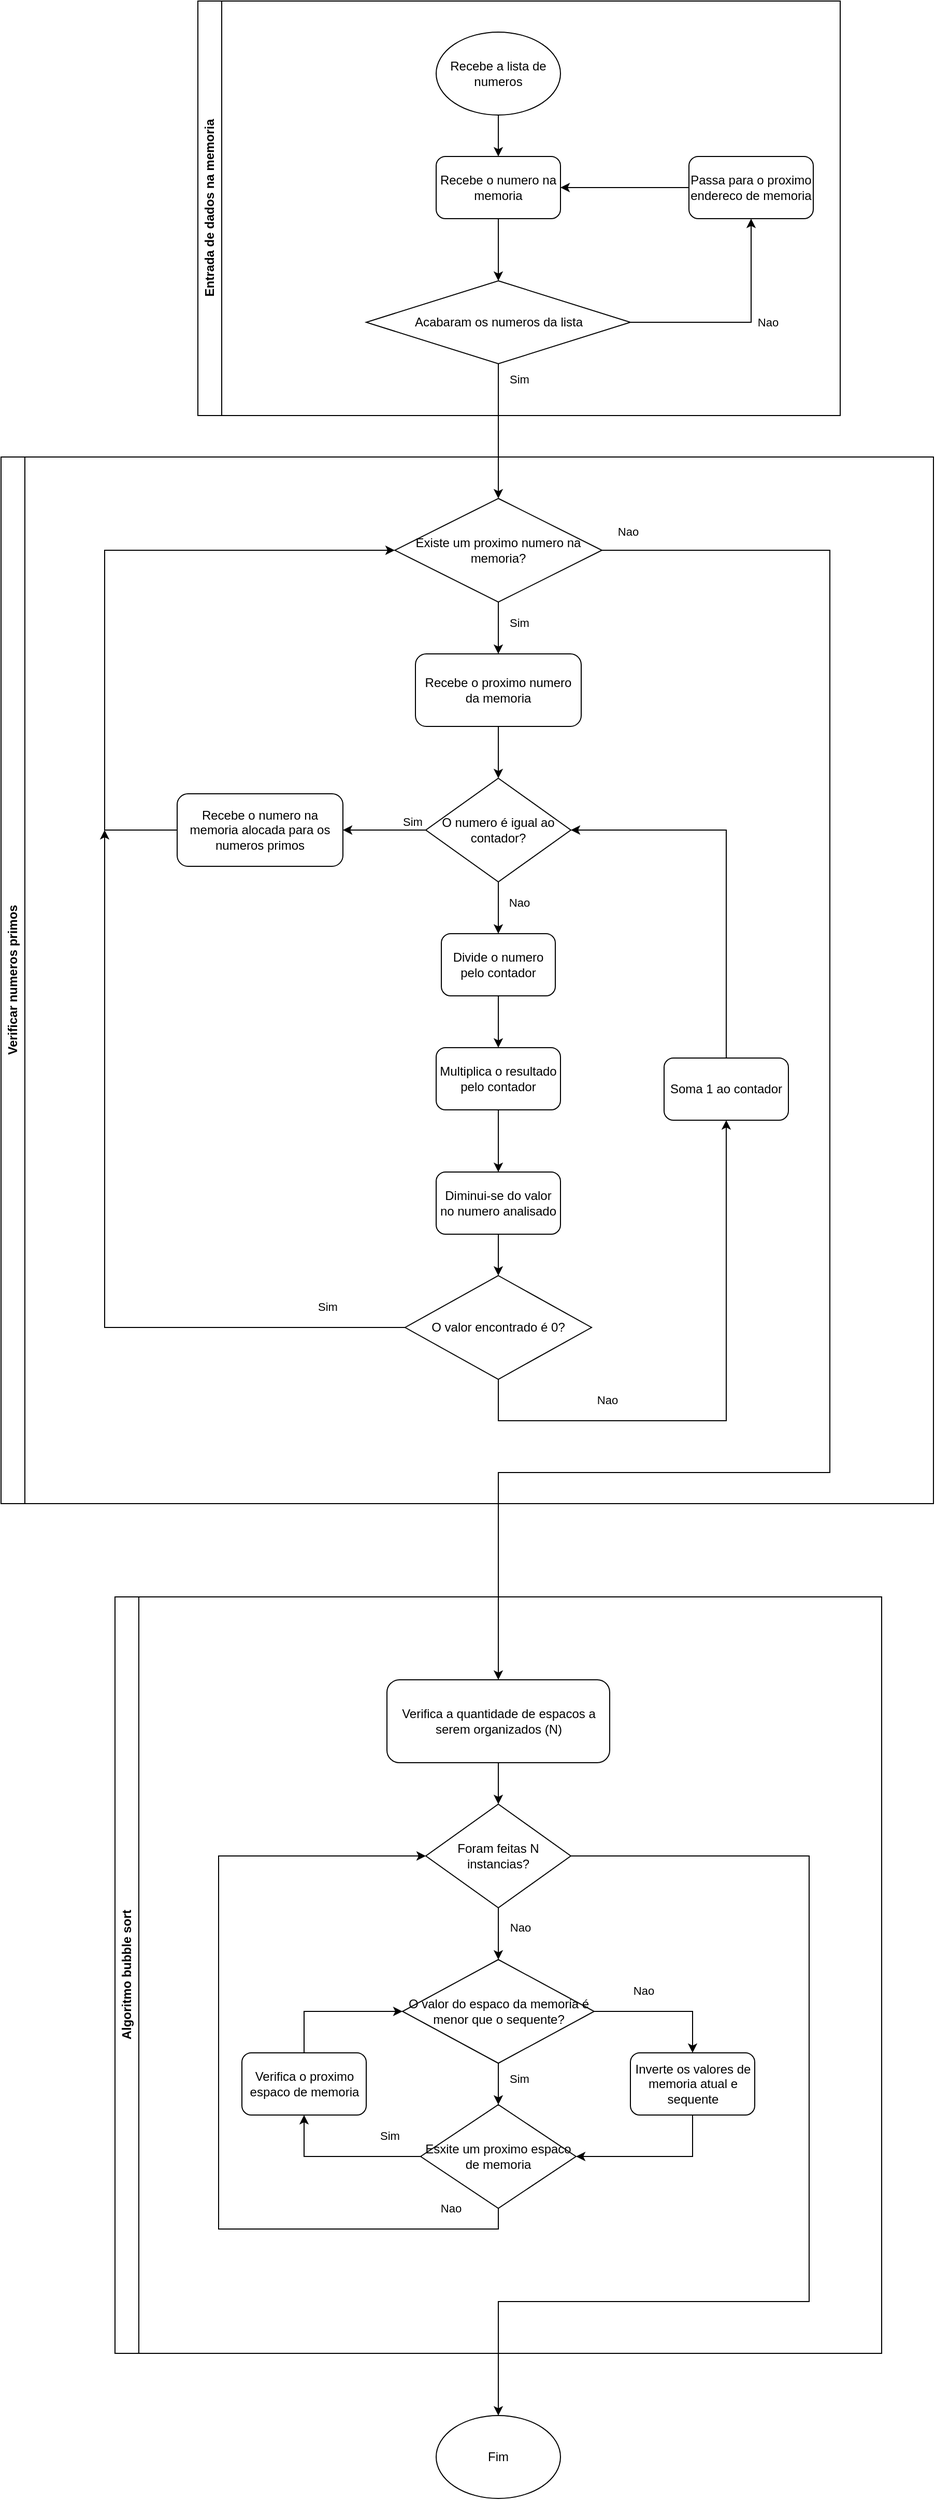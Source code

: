 <mxfile version="21.7.4" type="device">
  <diagram id="C5RBs43oDa-KdzZeNtuy" name="Page-1">
    <mxGraphModel dx="5607" dy="2607" grid="1" gridSize="10" guides="1" tooltips="1" connect="1" arrows="1" fold="1" page="1" pageScale="1" pageWidth="827" pageHeight="1169" math="0" shadow="0">
      <root>
        <mxCell id="WIyWlLk6GJQsqaUBKTNV-0" />
        <mxCell id="WIyWlLk6GJQsqaUBKTNV-1" parent="WIyWlLk6GJQsqaUBKTNV-0" />
        <mxCell id="MuDeWgAl53Q1_saK0y0E-1" style="edgeStyle=orthogonalEdgeStyle;rounded=0;orthogonalLoop=1;jettySize=auto;html=1;exitX=0.5;exitY=1;exitDx=0;exitDy=0;entryX=0.5;entryY=0;entryDx=0;entryDy=0;" edge="1" parent="WIyWlLk6GJQsqaUBKTNV-1" source="MuDeWgAl53Q1_saK0y0E-0">
          <mxGeometry relative="1" as="geometry">
            <mxPoint x="110" y="170" as="targetPoint" />
          </mxGeometry>
        </mxCell>
        <mxCell id="MuDeWgAl53Q1_saK0y0E-0" value="&lt;div&gt;Recebe a lista de numeros&lt;/div&gt;" style="ellipse;whiteSpace=wrap;html=1;" vertex="1" parent="WIyWlLk6GJQsqaUBKTNV-1">
          <mxGeometry x="50" y="50" width="120" height="80" as="geometry" />
        </mxCell>
        <mxCell id="MuDeWgAl53Q1_saK0y0E-4" style="edgeStyle=orthogonalEdgeStyle;rounded=0;orthogonalLoop=1;jettySize=auto;html=1;exitX=0.5;exitY=1;exitDx=0;exitDy=0;entryX=0.5;entryY=0;entryDx=0;entryDy=0;" edge="1" parent="WIyWlLk6GJQsqaUBKTNV-1" source="MuDeWgAl53Q1_saK0y0E-2" target="MuDeWgAl53Q1_saK0y0E-3">
          <mxGeometry relative="1" as="geometry" />
        </mxCell>
        <mxCell id="MuDeWgAl53Q1_saK0y0E-2" value="Recebe o numero na memoria" style="rounded=1;whiteSpace=wrap;html=1;" vertex="1" parent="WIyWlLk6GJQsqaUBKTNV-1">
          <mxGeometry x="50" y="170" width="120" height="60" as="geometry" />
        </mxCell>
        <mxCell id="MuDeWgAl53Q1_saK0y0E-6" style="edgeStyle=orthogonalEdgeStyle;rounded=0;orthogonalLoop=1;jettySize=auto;html=1;exitX=1;exitY=0.5;exitDx=0;exitDy=0;" edge="1" parent="WIyWlLk6GJQsqaUBKTNV-1" source="MuDeWgAl53Q1_saK0y0E-3" target="MuDeWgAl53Q1_saK0y0E-5">
          <mxGeometry relative="1" as="geometry" />
        </mxCell>
        <mxCell id="MuDeWgAl53Q1_saK0y0E-7" value="Nao" style="edgeLabel;html=1;align=center;verticalAlign=middle;resizable=0;points=[];" vertex="1" connectable="0" parent="MuDeWgAl53Q1_saK0y0E-6">
          <mxGeometry x="0.205" y="1" relative="1" as="geometry">
            <mxPoint x="17" y="14" as="offset" />
          </mxGeometry>
        </mxCell>
        <mxCell id="MuDeWgAl53Q1_saK0y0E-13" style="edgeStyle=orthogonalEdgeStyle;rounded=0;orthogonalLoop=1;jettySize=auto;html=1;exitX=0.5;exitY=1;exitDx=0;exitDy=0;entryX=0.5;entryY=0;entryDx=0;entryDy=0;" edge="1" parent="WIyWlLk6GJQsqaUBKTNV-1" source="MuDeWgAl53Q1_saK0y0E-3" target="MuDeWgAl53Q1_saK0y0E-46">
          <mxGeometry relative="1" as="geometry">
            <mxPoint x="110" y="510" as="targetPoint" />
          </mxGeometry>
        </mxCell>
        <mxCell id="MuDeWgAl53Q1_saK0y0E-14" value="Sim" style="edgeLabel;html=1;align=center;verticalAlign=middle;resizable=0;points=[];" vertex="1" connectable="0" parent="MuDeWgAl53Q1_saK0y0E-13">
          <mxGeometry x="0.093" y="-1" relative="1" as="geometry">
            <mxPoint x="21" y="-56" as="offset" />
          </mxGeometry>
        </mxCell>
        <mxCell id="MuDeWgAl53Q1_saK0y0E-3" value="Acabaram os numeros da lista" style="rhombus;whiteSpace=wrap;html=1;" vertex="1" parent="WIyWlLk6GJQsqaUBKTNV-1">
          <mxGeometry x="-17.5" y="290" width="255" height="80" as="geometry" />
        </mxCell>
        <mxCell id="MuDeWgAl53Q1_saK0y0E-8" style="edgeStyle=orthogonalEdgeStyle;rounded=0;orthogonalLoop=1;jettySize=auto;html=1;exitX=0;exitY=0.5;exitDx=0;exitDy=0;entryX=1;entryY=0.5;entryDx=0;entryDy=0;" edge="1" parent="WIyWlLk6GJQsqaUBKTNV-1" source="MuDeWgAl53Q1_saK0y0E-5" target="MuDeWgAl53Q1_saK0y0E-2">
          <mxGeometry relative="1" as="geometry" />
        </mxCell>
        <mxCell id="MuDeWgAl53Q1_saK0y0E-5" value="Passa para o proximo endereco de memoria" style="rounded=1;whiteSpace=wrap;html=1;" vertex="1" parent="WIyWlLk6GJQsqaUBKTNV-1">
          <mxGeometry x="294" y="170" width="120" height="60" as="geometry" />
        </mxCell>
        <mxCell id="MuDeWgAl53Q1_saK0y0E-15" value="&lt;div&gt;Entrada de dados na memoria&lt;/div&gt;" style="swimlane;horizontal=0;whiteSpace=wrap;html=1;" vertex="1" parent="WIyWlLk6GJQsqaUBKTNV-1">
          <mxGeometry x="-180" y="20" width="620" height="400" as="geometry" />
        </mxCell>
        <mxCell id="MuDeWgAl53Q1_saK0y0E-29" style="edgeStyle=orthogonalEdgeStyle;rounded=0;orthogonalLoop=1;jettySize=auto;html=1;exitX=0.5;exitY=1;exitDx=0;exitDy=0;entryX=0.5;entryY=0;entryDx=0;entryDy=0;" edge="1" parent="WIyWlLk6GJQsqaUBKTNV-1" source="MuDeWgAl53Q1_saK0y0E-19" target="MuDeWgAl53Q1_saK0y0E-28">
          <mxGeometry relative="1" as="geometry" />
        </mxCell>
        <mxCell id="MuDeWgAl53Q1_saK0y0E-30" value="Nao" style="edgeLabel;html=1;align=center;verticalAlign=middle;resizable=0;points=[];" vertex="1" connectable="0" parent="MuDeWgAl53Q1_saK0y0E-29">
          <mxGeometry x="0.053" y="3" relative="1" as="geometry">
            <mxPoint x="17" y="-7" as="offset" />
          </mxGeometry>
        </mxCell>
        <mxCell id="MuDeWgAl53Q1_saK0y0E-19" value="O numero é igual ao contador?" style="rhombus;whiteSpace=wrap;html=1;" vertex="1" parent="WIyWlLk6GJQsqaUBKTNV-1">
          <mxGeometry x="40" y="770" width="140" height="100" as="geometry" />
        </mxCell>
        <mxCell id="MuDeWgAl53Q1_saK0y0E-33" style="edgeStyle=orthogonalEdgeStyle;rounded=0;orthogonalLoop=1;jettySize=auto;html=1;exitX=0.5;exitY=1;exitDx=0;exitDy=0;entryX=0.5;entryY=0;entryDx=0;entryDy=0;" edge="1" parent="WIyWlLk6GJQsqaUBKTNV-1" source="MuDeWgAl53Q1_saK0y0E-28" target="MuDeWgAl53Q1_saK0y0E-32">
          <mxGeometry relative="1" as="geometry" />
        </mxCell>
        <mxCell id="MuDeWgAl53Q1_saK0y0E-28" value="Divide o numero pelo contador" style="rounded=1;whiteSpace=wrap;html=1;" vertex="1" parent="WIyWlLk6GJQsqaUBKTNV-1">
          <mxGeometry x="55" y="920" width="110" height="60" as="geometry" />
        </mxCell>
        <mxCell id="MuDeWgAl53Q1_saK0y0E-31" style="edgeStyle=orthogonalEdgeStyle;rounded=0;orthogonalLoop=1;jettySize=auto;html=1;exitX=0.5;exitY=1;exitDx=0;exitDy=0;entryX=0.5;entryY=0;entryDx=0;entryDy=0;" edge="1" parent="WIyWlLk6GJQsqaUBKTNV-1" source="MuDeWgAl53Q1_saK0y0E-32">
          <mxGeometry relative="1" as="geometry">
            <mxPoint x="110" y="1150" as="targetPoint" />
          </mxGeometry>
        </mxCell>
        <mxCell id="MuDeWgAl53Q1_saK0y0E-32" value="Multiplica o resultado pelo contador" style="rounded=1;whiteSpace=wrap;html=1;" vertex="1" parent="WIyWlLk6GJQsqaUBKTNV-1">
          <mxGeometry x="50" y="1030" width="120" height="60" as="geometry" />
        </mxCell>
        <mxCell id="MuDeWgAl53Q1_saK0y0E-40" style="edgeStyle=orthogonalEdgeStyle;rounded=0;orthogonalLoop=1;jettySize=auto;html=1;exitX=0.5;exitY=1;exitDx=0;exitDy=0;entryX=0.5;entryY=0;entryDx=0;entryDy=0;" edge="1" parent="WIyWlLk6GJQsqaUBKTNV-1" source="MuDeWgAl53Q1_saK0y0E-34" target="MuDeWgAl53Q1_saK0y0E-39">
          <mxGeometry relative="1" as="geometry" />
        </mxCell>
        <mxCell id="MuDeWgAl53Q1_saK0y0E-34" value="Diminui-se do valor no numero analisado " style="rounded=1;whiteSpace=wrap;html=1;" vertex="1" parent="WIyWlLk6GJQsqaUBKTNV-1">
          <mxGeometry x="50" y="1150" width="120" height="60" as="geometry" />
        </mxCell>
        <mxCell id="MuDeWgAl53Q1_saK0y0E-54" style="edgeStyle=orthogonalEdgeStyle;rounded=0;orthogonalLoop=1;jettySize=auto;html=1;exitX=0.5;exitY=1;exitDx=0;exitDy=0;entryX=0.5;entryY=1;entryDx=0;entryDy=0;" edge="1" parent="WIyWlLk6GJQsqaUBKTNV-1" source="MuDeWgAl53Q1_saK0y0E-39" target="MuDeWgAl53Q1_saK0y0E-43">
          <mxGeometry relative="1" as="geometry">
            <Array as="points">
              <mxPoint x="110" y="1390" />
              <mxPoint x="330" y="1390" />
            </Array>
          </mxGeometry>
        </mxCell>
        <mxCell id="MuDeWgAl53Q1_saK0y0E-55" value="&lt;div&gt;Nao&lt;/div&gt;" style="edgeLabel;html=1;align=center;verticalAlign=middle;resizable=0;points=[];" vertex="1" connectable="0" parent="MuDeWgAl53Q1_saK0y0E-54">
          <mxGeometry x="-0.3" y="4" relative="1" as="geometry">
            <mxPoint x="-48" y="-16" as="offset" />
          </mxGeometry>
        </mxCell>
        <mxCell id="MuDeWgAl53Q1_saK0y0E-39" value="O valor encontrado é 0?" style="rhombus;whiteSpace=wrap;html=1;" vertex="1" parent="WIyWlLk6GJQsqaUBKTNV-1">
          <mxGeometry x="20" y="1250" width="180" height="100" as="geometry" />
        </mxCell>
        <mxCell id="MuDeWgAl53Q1_saK0y0E-44" style="edgeStyle=orthogonalEdgeStyle;rounded=0;orthogonalLoop=1;jettySize=auto;html=1;exitX=0.5;exitY=0;exitDx=0;exitDy=0;entryX=1;entryY=0.5;entryDx=0;entryDy=0;" edge="1" parent="WIyWlLk6GJQsqaUBKTNV-1" source="MuDeWgAl53Q1_saK0y0E-43" target="MuDeWgAl53Q1_saK0y0E-19">
          <mxGeometry relative="1" as="geometry">
            <mxPoint x="600" y="830" as="targetPoint" />
          </mxGeometry>
        </mxCell>
        <mxCell id="MuDeWgAl53Q1_saK0y0E-43" value="Soma 1 ao contador" style="rounded=1;whiteSpace=wrap;html=1;" vertex="1" parent="WIyWlLk6GJQsqaUBKTNV-1">
          <mxGeometry x="270" y="1040" width="120" height="60" as="geometry" />
        </mxCell>
        <mxCell id="MuDeWgAl53Q1_saK0y0E-45" value="Verificar numeros primos" style="swimlane;horizontal=0;whiteSpace=wrap;html=1;" vertex="1" parent="WIyWlLk6GJQsqaUBKTNV-1">
          <mxGeometry x="-370" y="460" width="900" height="1010" as="geometry" />
        </mxCell>
        <mxCell id="MuDeWgAl53Q1_saK0y0E-57" style="edgeStyle=orthogonalEdgeStyle;rounded=0;orthogonalLoop=1;jettySize=auto;html=1;exitX=0.5;exitY=1;exitDx=0;exitDy=0;entryX=0.5;entryY=0;entryDx=0;entryDy=0;" edge="1" parent="WIyWlLk6GJQsqaUBKTNV-1" source="MuDeWgAl53Q1_saK0y0E-46" target="MuDeWgAl53Q1_saK0y0E-47">
          <mxGeometry relative="1" as="geometry" />
        </mxCell>
        <mxCell id="MuDeWgAl53Q1_saK0y0E-59" value="&lt;div&gt;Sim&lt;/div&gt;" style="edgeLabel;html=1;align=center;verticalAlign=middle;resizable=0;points=[];" vertex="1" connectable="0" parent="MuDeWgAl53Q1_saK0y0E-57">
          <mxGeometry x="-0.52" y="-6" relative="1" as="geometry">
            <mxPoint x="26" y="8" as="offset" />
          </mxGeometry>
        </mxCell>
        <mxCell id="MuDeWgAl53Q1_saK0y0E-60" style="edgeStyle=orthogonalEdgeStyle;rounded=0;orthogonalLoop=1;jettySize=auto;html=1;exitX=1;exitY=0.5;exitDx=0;exitDy=0;entryX=0.5;entryY=0;entryDx=0;entryDy=0;" edge="1" parent="WIyWlLk6GJQsqaUBKTNV-1" source="MuDeWgAl53Q1_saK0y0E-46" target="MuDeWgAl53Q1_saK0y0E-67">
          <mxGeometry relative="1" as="geometry">
            <mxPoint x="115.0" y="1640" as="targetPoint" />
            <Array as="points">
              <mxPoint x="430" y="550" />
              <mxPoint x="430" y="1440" />
              <mxPoint x="110" y="1440" />
            </Array>
          </mxGeometry>
        </mxCell>
        <mxCell id="MuDeWgAl53Q1_saK0y0E-61" value="&lt;div&gt;Nao&lt;/div&gt;" style="edgeLabel;html=1;align=center;verticalAlign=middle;resizable=0;points=[];" vertex="1" connectable="0" parent="MuDeWgAl53Q1_saK0y0E-60">
          <mxGeometry x="-0.725" y="-2" relative="1" as="geometry">
            <mxPoint x="-193" y="-22" as="offset" />
          </mxGeometry>
        </mxCell>
        <mxCell id="MuDeWgAl53Q1_saK0y0E-46" value="&lt;div&gt;Existe um proximo numero na memoria?&lt;/div&gt;" style="rhombus;whiteSpace=wrap;html=1;" vertex="1" parent="WIyWlLk6GJQsqaUBKTNV-1">
          <mxGeometry x="10" y="500" width="200" height="100" as="geometry" />
        </mxCell>
        <mxCell id="MuDeWgAl53Q1_saK0y0E-58" style="edgeStyle=orthogonalEdgeStyle;rounded=0;orthogonalLoop=1;jettySize=auto;html=1;exitX=0.5;exitY=1;exitDx=0;exitDy=0;entryX=0.5;entryY=0;entryDx=0;entryDy=0;" edge="1" parent="WIyWlLk6GJQsqaUBKTNV-1" source="MuDeWgAl53Q1_saK0y0E-47" target="MuDeWgAl53Q1_saK0y0E-19">
          <mxGeometry relative="1" as="geometry" />
        </mxCell>
        <mxCell id="MuDeWgAl53Q1_saK0y0E-47" value="Recebe o proximo numero da memoria" style="rounded=1;whiteSpace=wrap;html=1;" vertex="1" parent="WIyWlLk6GJQsqaUBKTNV-1">
          <mxGeometry x="30" y="650" width="160" height="70" as="geometry" />
        </mxCell>
        <mxCell id="MuDeWgAl53Q1_saK0y0E-48" style="edgeStyle=orthogonalEdgeStyle;rounded=0;orthogonalLoop=1;jettySize=auto;html=1;exitX=0;exitY=0.5;exitDx=0;exitDy=0;entryX=1;entryY=0.5;entryDx=0;entryDy=0;" edge="1" parent="WIyWlLk6GJQsqaUBKTNV-1" source="MuDeWgAl53Q1_saK0y0E-19" target="MuDeWgAl53Q1_saK0y0E-51">
          <mxGeometry relative="1" as="geometry">
            <mxPoint x="-65" y="1069.41" as="targetPoint" />
            <mxPoint x="-155" y="1069.41" as="sourcePoint" />
          </mxGeometry>
        </mxCell>
        <mxCell id="MuDeWgAl53Q1_saK0y0E-49" value="Sim" style="edgeLabel;html=1;align=center;verticalAlign=middle;resizable=0;points=[];" vertex="1" connectable="0" parent="MuDeWgAl53Q1_saK0y0E-48">
          <mxGeometry x="-0.381" y="1" relative="1" as="geometry">
            <mxPoint x="12" y="-9" as="offset" />
          </mxGeometry>
        </mxCell>
        <mxCell id="MuDeWgAl53Q1_saK0y0E-56" style="edgeStyle=orthogonalEdgeStyle;rounded=0;orthogonalLoop=1;jettySize=auto;html=1;exitX=0;exitY=0.5;exitDx=0;exitDy=0;entryX=0;entryY=0.5;entryDx=0;entryDy=0;" edge="1" parent="WIyWlLk6GJQsqaUBKTNV-1" source="MuDeWgAl53Q1_saK0y0E-51" target="MuDeWgAl53Q1_saK0y0E-46">
          <mxGeometry relative="1" as="geometry">
            <Array as="points">
              <mxPoint x="-270" y="820" />
              <mxPoint x="-270" y="550" />
            </Array>
          </mxGeometry>
        </mxCell>
        <mxCell id="MuDeWgAl53Q1_saK0y0E-51" value="Recebe o numero na memoria alocada para os numeros primos" style="rounded=1;whiteSpace=wrap;html=1;" vertex="1" parent="WIyWlLk6GJQsqaUBKTNV-1">
          <mxGeometry x="-200" y="785" width="160" height="70" as="geometry" />
        </mxCell>
        <mxCell id="MuDeWgAl53Q1_saK0y0E-52" style="edgeStyle=orthogonalEdgeStyle;rounded=0;orthogonalLoop=1;jettySize=auto;html=1;exitX=0;exitY=0.5;exitDx=0;exitDy=0;" edge="1" parent="WIyWlLk6GJQsqaUBKTNV-1" source="MuDeWgAl53Q1_saK0y0E-39">
          <mxGeometry relative="1" as="geometry">
            <mxPoint x="-270" y="820" as="targetPoint" />
            <mxPoint x="-320" y="1400" as="sourcePoint" />
            <Array as="points">
              <mxPoint x="-270" y="1300" />
              <mxPoint x="-270" y="820" />
            </Array>
          </mxGeometry>
        </mxCell>
        <mxCell id="MuDeWgAl53Q1_saK0y0E-53" value="&lt;div&gt;Sim&lt;/div&gt;" style="edgeLabel;html=1;align=center;verticalAlign=middle;resizable=0;points=[];" vertex="1" connectable="0" parent="MuDeWgAl53Q1_saK0y0E-52">
          <mxGeometry x="-0.769" y="3" relative="1" as="geometry">
            <mxPoint x="14" y="-23" as="offset" />
          </mxGeometry>
        </mxCell>
        <mxCell id="MuDeWgAl53Q1_saK0y0E-66" value="Algoritmo bubble sort" style="swimlane;horizontal=0;whiteSpace=wrap;html=1;" vertex="1" parent="WIyWlLk6GJQsqaUBKTNV-1">
          <mxGeometry x="-260" y="1560" width="740" height="730" as="geometry" />
        </mxCell>
        <mxCell id="MuDeWgAl53Q1_saK0y0E-75" style="edgeStyle=orthogonalEdgeStyle;rounded=0;orthogonalLoop=1;jettySize=auto;html=1;exitX=0.5;exitY=1;exitDx=0;exitDy=0;entryX=0.5;entryY=0;entryDx=0;entryDy=0;" edge="1" parent="WIyWlLk6GJQsqaUBKTNV-1" source="MuDeWgAl53Q1_saK0y0E-67" target="MuDeWgAl53Q1_saK0y0E-72">
          <mxGeometry relative="1" as="geometry" />
        </mxCell>
        <mxCell id="MuDeWgAl53Q1_saK0y0E-67" value="Verifica a quantidade de espacos a serem organizados (N)" style="rounded=1;whiteSpace=wrap;html=1;" vertex="1" parent="WIyWlLk6GJQsqaUBKTNV-1">
          <mxGeometry x="2.5" y="1640" width="215" height="80" as="geometry" />
        </mxCell>
        <mxCell id="MuDeWgAl53Q1_saK0y0E-69" value="Fim" style="ellipse;whiteSpace=wrap;html=1;" vertex="1" parent="WIyWlLk6GJQsqaUBKTNV-1">
          <mxGeometry x="50" y="2350" width="120" height="80" as="geometry" />
        </mxCell>
        <mxCell id="MuDeWgAl53Q1_saK0y0E-70" style="edgeStyle=orthogonalEdgeStyle;rounded=0;orthogonalLoop=1;jettySize=auto;html=1;exitX=0.5;exitY=1;exitDx=0;exitDy=0;entryX=0.5;entryY=0;entryDx=0;entryDy=0;" edge="1" parent="WIyWlLk6GJQsqaUBKTNV-1" source="MuDeWgAl53Q1_saK0y0E-72">
          <mxGeometry relative="1" as="geometry">
            <mxPoint x="110" y="1910" as="targetPoint" />
          </mxGeometry>
        </mxCell>
        <mxCell id="MuDeWgAl53Q1_saK0y0E-71" value="Nao" style="edgeLabel;html=1;align=center;verticalAlign=middle;resizable=0;points=[];" vertex="1" connectable="0" parent="MuDeWgAl53Q1_saK0y0E-70">
          <mxGeometry x="0.053" y="3" relative="1" as="geometry">
            <mxPoint x="17" y="-7" as="offset" />
          </mxGeometry>
        </mxCell>
        <mxCell id="MuDeWgAl53Q1_saK0y0E-96" style="edgeStyle=orthogonalEdgeStyle;rounded=0;orthogonalLoop=1;jettySize=auto;html=1;exitX=1;exitY=0.5;exitDx=0;exitDy=0;entryX=0.5;entryY=0;entryDx=0;entryDy=0;" edge="1" parent="WIyWlLk6GJQsqaUBKTNV-1" source="MuDeWgAl53Q1_saK0y0E-72" target="MuDeWgAl53Q1_saK0y0E-69">
          <mxGeometry relative="1" as="geometry">
            <mxPoint x="250" y="2320" as="targetPoint" />
            <Array as="points">
              <mxPoint x="410" y="1810" />
              <mxPoint x="410" y="2240" />
              <mxPoint x="110" y="2240" />
            </Array>
          </mxGeometry>
        </mxCell>
        <mxCell id="MuDeWgAl53Q1_saK0y0E-72" value="Foram feitas N instancias?" style="rhombus;whiteSpace=wrap;html=1;" vertex="1" parent="WIyWlLk6GJQsqaUBKTNV-1">
          <mxGeometry x="40" y="1760" width="140" height="100" as="geometry" />
        </mxCell>
        <mxCell id="MuDeWgAl53Q1_saK0y0E-80" style="edgeStyle=orthogonalEdgeStyle;rounded=0;orthogonalLoop=1;jettySize=auto;html=1;exitX=0.5;exitY=1;exitDx=0;exitDy=0;entryX=0.5;entryY=0;entryDx=0;entryDy=0;" edge="1" parent="WIyWlLk6GJQsqaUBKTNV-1" source="MuDeWgAl53Q1_saK0y0E-77">
          <mxGeometry relative="1" as="geometry">
            <mxPoint x="110" y="2050" as="targetPoint" />
          </mxGeometry>
        </mxCell>
        <mxCell id="MuDeWgAl53Q1_saK0y0E-81" value="Sim" style="edgeLabel;html=1;align=center;verticalAlign=middle;resizable=0;points=[];" vertex="1" connectable="0" parent="MuDeWgAl53Q1_saK0y0E-80">
          <mxGeometry x="-0.272" y="-1" relative="1" as="geometry">
            <mxPoint x="21" as="offset" />
          </mxGeometry>
        </mxCell>
        <mxCell id="MuDeWgAl53Q1_saK0y0E-93" style="edgeStyle=orthogonalEdgeStyle;rounded=0;orthogonalLoop=1;jettySize=auto;html=1;exitX=1;exitY=0.5;exitDx=0;exitDy=0;entryX=0.5;entryY=0;entryDx=0;entryDy=0;" edge="1" parent="WIyWlLk6GJQsqaUBKTNV-1" source="MuDeWgAl53Q1_saK0y0E-77" target="MuDeWgAl53Q1_saK0y0E-92">
          <mxGeometry relative="1" as="geometry" />
        </mxCell>
        <mxCell id="MuDeWgAl53Q1_saK0y0E-95" value="Nao" style="edgeLabel;html=1;align=center;verticalAlign=middle;resizable=0;points=[];" vertex="1" connectable="0" parent="MuDeWgAl53Q1_saK0y0E-93">
          <mxGeometry x="-0.178" y="-4" relative="1" as="geometry">
            <mxPoint x="-8" y="-24" as="offset" />
          </mxGeometry>
        </mxCell>
        <mxCell id="MuDeWgAl53Q1_saK0y0E-77" value="O valor do espaco da memoria é menor que o sequente?" style="rhombus;whiteSpace=wrap;html=1;" vertex="1" parent="WIyWlLk6GJQsqaUBKTNV-1">
          <mxGeometry x="17.5" y="1910" width="185" height="100" as="geometry" />
        </mxCell>
        <mxCell id="MuDeWgAl53Q1_saK0y0E-85" style="edgeStyle=orthogonalEdgeStyle;rounded=0;orthogonalLoop=1;jettySize=auto;html=1;exitX=0;exitY=0.5;exitDx=0;exitDy=0;entryX=0.5;entryY=1;entryDx=0;entryDy=0;" edge="1" parent="WIyWlLk6GJQsqaUBKTNV-1" source="MuDeWgAl53Q1_saK0y0E-83" target="MuDeWgAl53Q1_saK0y0E-88">
          <mxGeometry relative="1" as="geometry">
            <mxPoint x="-110" y="2100" as="targetPoint" />
            <Array as="points">
              <mxPoint x="-78" y="2100" />
            </Array>
          </mxGeometry>
        </mxCell>
        <mxCell id="MuDeWgAl53Q1_saK0y0E-86" value="Sim" style="edgeLabel;html=1;align=center;verticalAlign=middle;resizable=0;points=[];" vertex="1" connectable="0" parent="MuDeWgAl53Q1_saK0y0E-85">
          <mxGeometry x="-0.863" relative="1" as="geometry">
            <mxPoint x="-20" y="-20" as="offset" />
          </mxGeometry>
        </mxCell>
        <mxCell id="MuDeWgAl53Q1_saK0y0E-90" style="edgeStyle=orthogonalEdgeStyle;rounded=0;orthogonalLoop=1;jettySize=auto;html=1;exitX=0.5;exitY=1;exitDx=0;exitDy=0;entryX=0;entryY=0.5;entryDx=0;entryDy=0;" edge="1" parent="WIyWlLk6GJQsqaUBKTNV-1" source="MuDeWgAl53Q1_saK0y0E-83" target="MuDeWgAl53Q1_saK0y0E-72">
          <mxGeometry relative="1" as="geometry">
            <Array as="points">
              <mxPoint x="110" y="2170" />
              <mxPoint x="-160" y="2170" />
              <mxPoint x="-160" y="1810" />
            </Array>
          </mxGeometry>
        </mxCell>
        <mxCell id="MuDeWgAl53Q1_saK0y0E-91" value="&lt;div&gt;Nao&lt;/div&gt;" style="edgeLabel;html=1;align=center;verticalAlign=middle;resizable=0;points=[];" vertex="1" connectable="0" parent="MuDeWgAl53Q1_saK0y0E-90">
          <mxGeometry x="-0.843" relative="1" as="geometry">
            <mxPoint y="-20" as="offset" />
          </mxGeometry>
        </mxCell>
        <mxCell id="MuDeWgAl53Q1_saK0y0E-83" value="&lt;div&gt;Esxite um proximo espaco de memoria&lt;/div&gt;" style="rhombus;whiteSpace=wrap;html=1;" vertex="1" parent="WIyWlLk6GJQsqaUBKTNV-1">
          <mxGeometry x="35" y="2050" width="150" height="100" as="geometry" />
        </mxCell>
        <mxCell id="MuDeWgAl53Q1_saK0y0E-89" style="edgeStyle=orthogonalEdgeStyle;rounded=0;orthogonalLoop=1;jettySize=auto;html=1;exitX=0.5;exitY=0;exitDx=0;exitDy=0;entryX=0;entryY=0.5;entryDx=0;entryDy=0;" edge="1" parent="WIyWlLk6GJQsqaUBKTNV-1" source="MuDeWgAl53Q1_saK0y0E-88" target="MuDeWgAl53Q1_saK0y0E-77">
          <mxGeometry relative="1" as="geometry" />
        </mxCell>
        <mxCell id="MuDeWgAl53Q1_saK0y0E-88" value="Verifica o proximo espaco de memoria" style="rounded=1;whiteSpace=wrap;html=1;" vertex="1" parent="WIyWlLk6GJQsqaUBKTNV-1">
          <mxGeometry x="-137.5" y="2000" width="120" height="60" as="geometry" />
        </mxCell>
        <mxCell id="MuDeWgAl53Q1_saK0y0E-94" style="edgeStyle=orthogonalEdgeStyle;rounded=0;orthogonalLoop=1;jettySize=auto;html=1;exitX=0.5;exitY=1;exitDx=0;exitDy=0;entryX=1;entryY=0.5;entryDx=0;entryDy=0;" edge="1" parent="WIyWlLk6GJQsqaUBKTNV-1" source="MuDeWgAl53Q1_saK0y0E-92" target="MuDeWgAl53Q1_saK0y0E-83">
          <mxGeometry relative="1" as="geometry" />
        </mxCell>
        <mxCell id="MuDeWgAl53Q1_saK0y0E-92" value="Inverte os valores de memoria atual e sequente" style="rounded=1;whiteSpace=wrap;html=1;" vertex="1" parent="WIyWlLk6GJQsqaUBKTNV-1">
          <mxGeometry x="237.5" y="2000" width="120" height="60" as="geometry" />
        </mxCell>
      </root>
    </mxGraphModel>
  </diagram>
</mxfile>
